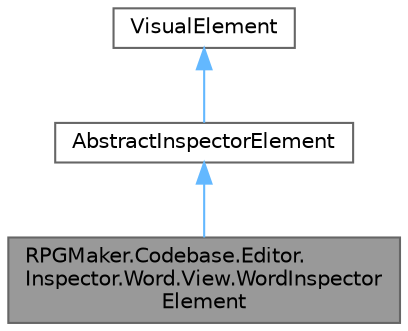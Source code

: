 digraph "RPGMaker.Codebase.Editor.Inspector.Word.View.WordInspectorElement"
{
 // LATEX_PDF_SIZE
  bgcolor="transparent";
  edge [fontname=Helvetica,fontsize=10,labelfontname=Helvetica,labelfontsize=10];
  node [fontname=Helvetica,fontsize=10,shape=box,height=0.2,width=0.4];
  Node1 [id="Node000001",label="RPGMaker.Codebase.Editor.\lInspector.Word.View.WordInspector\lElement",height=0.2,width=0.4,color="gray40", fillcolor="grey60", style="filled", fontcolor="black",tooltip="😁 単語インスペクター要素"];
  Node2 -> Node1 [id="edge1_Node000001_Node000002",dir="back",color="steelblue1",style="solid",tooltip=" "];
  Node2 [id="Node000002",label="AbstractInspectorElement",height=0.2,width=0.4,color="gray40", fillcolor="white", style="filled",URL="$d5/d42/class_r_p_g_maker_1_1_codebase_1_1_editor_1_1_inspector_1_1_abstract_inspector_element.html",tooltip="😁 抽象インスペクター要素"];
  Node3 -> Node2 [id="edge2_Node000002_Node000003",dir="back",color="steelblue1",style="solid",tooltip=" "];
  Node3 [id="Node000003",label="VisualElement",height=0.2,width=0.4,color="gray40", fillcolor="white", style="filled",tooltip=" "];
}
